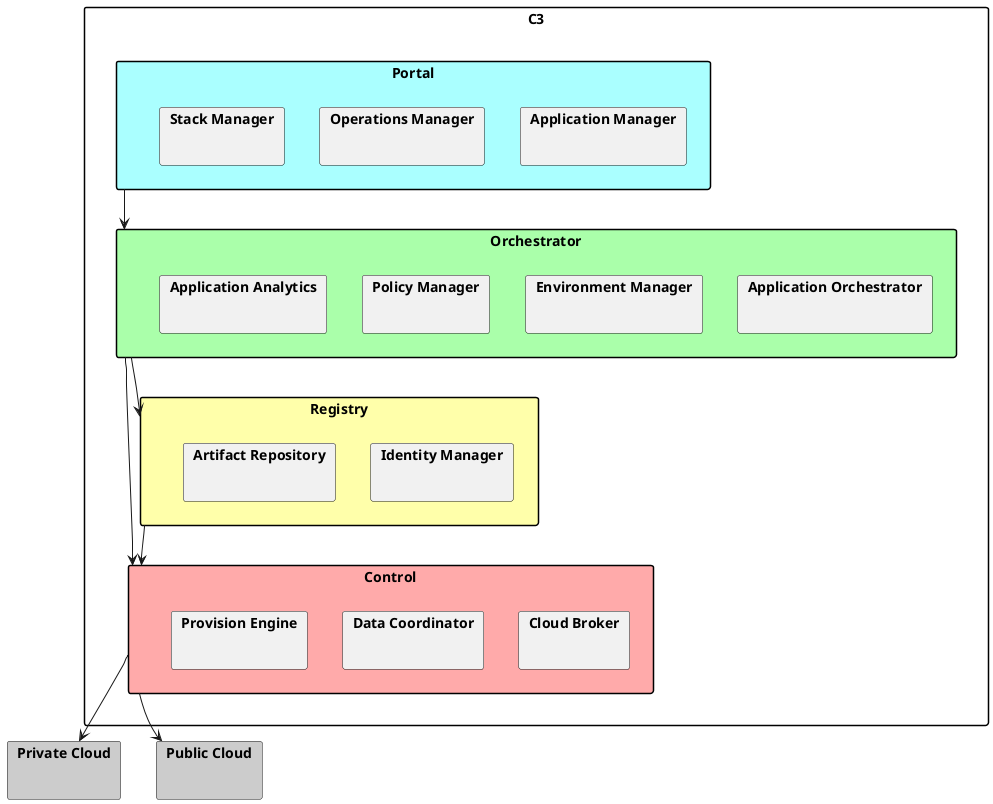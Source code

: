 @startuml

skinparam packageStyle rect

package C3 {
package "Portal" #aaffff {
    package "Application Manager" { }
    package "Operations Manager" { }
    package "Stack Manager" { }
}
package "Orchestrator" #aaffaa {
    package "Application Orchestrator" { }
    package "Environment Manager" { }
    package "Policy Manager" { }
    package "Application Analytics" { }
}
package "Registry" #ffffaa {
    package "Identity Manager" { }
    package "Artifact Repository" { }
}

package "Control" #ffaaaa {
    package "Cloud Broker" { }
    package "Data Coordinator" { }
    package "Provision Engine" { }
}
}

package "Private Cloud" #cccccc {
}

package "Public Cloud"  #cccccc {
}


Portal --> Orchestrator
Orchestrator --> Registry
Registry --> Control
Orchestrator -> Control

Control --> "Private Cloud"
Control --> "Public Cloud"

@enduml

